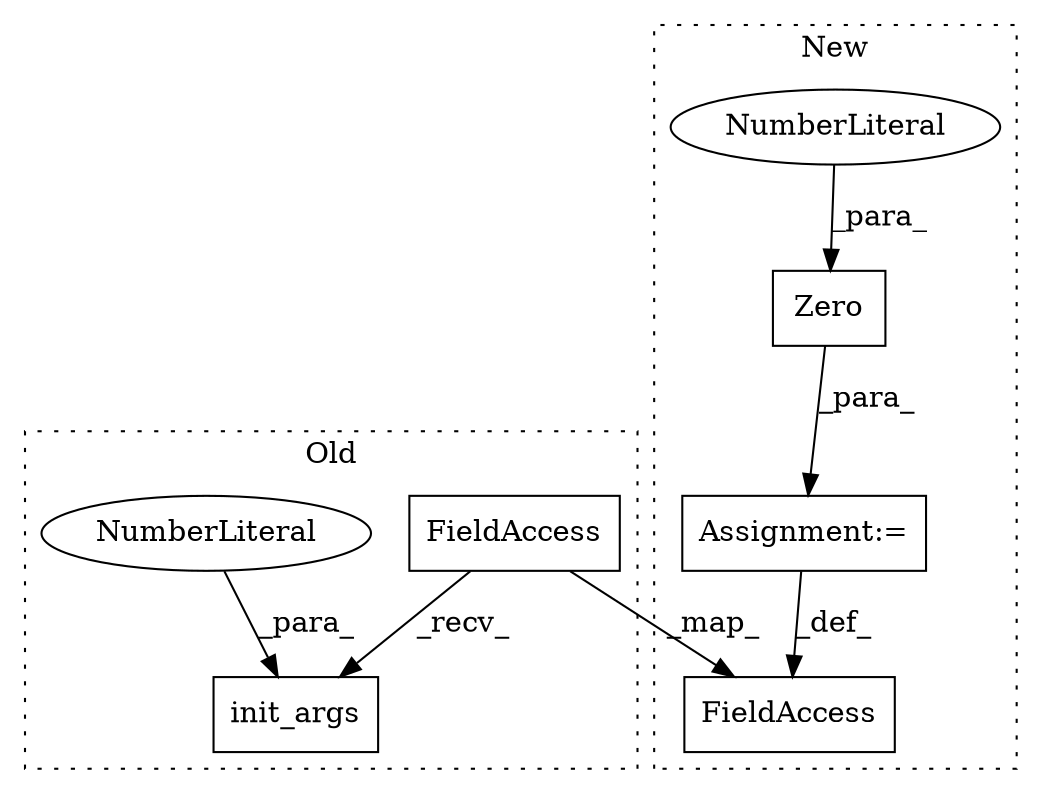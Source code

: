 digraph G {
subgraph cluster0 {
1 [label="init_args" a="32" s="653,664" l="10,1" shape="box"];
4 [label="NumberLiteral" a="34" s="663" l="1" shape="ellipse"];
7 [label="FieldAccess" a="22" s="643" l="9" shape="box"];
label = "Old";
style="dotted";
}
subgraph cluster1 {
2 [label="Zero" a="32" s="497,503" l="5,1" shape="box"];
3 [label="NumberLiteral" a="34" s="502" l="1" shape="ellipse"];
5 [label="Assignment:=" a="7" s="496" l="1" shape="box"];
6 [label="FieldAccess" a="22" s="487" l="9" shape="box"];
label = "New";
style="dotted";
}
2 -> 5 [label="_para_"];
3 -> 2 [label="_para_"];
4 -> 1 [label="_para_"];
5 -> 6 [label="_def_"];
7 -> 6 [label="_map_"];
7 -> 1 [label="_recv_"];
}